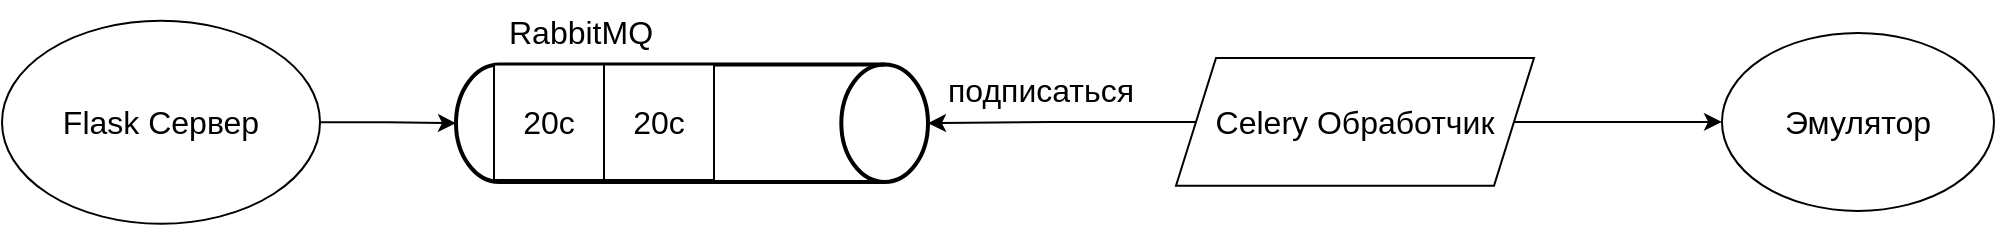 <mxfile version="27.0.9">
  <diagram name="Page-1" id="ckHdrbjYKrRoPWDKsY7T">
    <mxGraphModel dx="1174" dy="849" grid="0" gridSize="10" guides="1" tooltips="1" connect="1" arrows="1" fold="1" page="1" pageScale="1" pageWidth="850" pageHeight="1100" background="none" math="0" shadow="0">
      <root>
        <mxCell id="0" />
        <mxCell id="1" parent="0" />
        <mxCell id="cyO5SLtNT1t_0WRjEy3z-1" value="Flask Сервер" style="ellipse;whiteSpace=wrap;html=1;fontSize=16;" vertex="1" parent="1">
          <mxGeometry x="133" y="631.38" width="159" height="101.5" as="geometry" />
        </mxCell>
        <mxCell id="cyO5SLtNT1t_0WRjEy3z-2" style="edgeStyle=orthogonalEdgeStyle;rounded=0;orthogonalLoop=1;jettySize=auto;html=1;entryX=1;entryY=0.5;entryDx=0;entryDy=0;entryPerimeter=0;fontSize=16;" edge="1" parent="1" source="cyO5SLtNT1t_0WRjEy3z-8" target="cyO5SLtNT1t_0WRjEy3z-3">
          <mxGeometry relative="1" as="geometry">
            <mxPoint x="-235" y="717" as="sourcePoint" />
          </mxGeometry>
        </mxCell>
        <mxCell id="cyO5SLtNT1t_0WRjEy3z-3" value="" style="strokeWidth=2;html=1;shape=mxgraph.flowchart.direct_data;whiteSpace=wrap;rotation=0;fontSize=16;" vertex="1" parent="1">
          <mxGeometry x="360" y="653.25" width="236" height="58.75" as="geometry" />
        </mxCell>
        <mxCell id="cyO5SLtNT1t_0WRjEy3z-4" value="20с" style="rounded=0;whiteSpace=wrap;html=1;fontSize=16;" vertex="1" parent="1">
          <mxGeometry x="434" y="653.25" width="55" height="57.75" as="geometry" />
        </mxCell>
        <mxCell id="cyO5SLtNT1t_0WRjEy3z-5" style="edgeStyle=orthogonalEdgeStyle;rounded=0;orthogonalLoop=1;jettySize=auto;html=1;entryX=0;entryY=0.5;entryDx=0;entryDy=0;entryPerimeter=0;fontSize=16;" edge="1" parent="1" source="cyO5SLtNT1t_0WRjEy3z-1" target="cyO5SLtNT1t_0WRjEy3z-3">
          <mxGeometry relative="1" as="geometry" />
        </mxCell>
        <mxCell id="cyO5SLtNT1t_0WRjEy3z-6" value="RabbitMQ" style="text;html=1;align=center;verticalAlign=middle;resizable=0;points=[];autosize=1;strokeColor=none;fillColor=none;strokeWidth=3;fontSize=16;labelBackgroundColor=default;" vertex="1" parent="1">
          <mxGeometry x="377" y="621.18" width="90" height="31" as="geometry" />
        </mxCell>
        <mxCell id="cyO5SLtNT1t_0WRjEy3z-7" style="edgeStyle=orthogonalEdgeStyle;rounded=0;orthogonalLoop=1;jettySize=auto;html=1;entryX=0;entryY=0.5;entryDx=0;entryDy=0;fontSize=16;" edge="1" parent="1" source="cyO5SLtNT1t_0WRjEy3z-8" target="cyO5SLtNT1t_0WRjEy3z-10">
          <mxGeometry relative="1" as="geometry" />
        </mxCell>
        <mxCell id="cyO5SLtNT1t_0WRjEy3z-8" value="Celery Обработчик" style="shape=parallelogram;perimeter=parallelogramPerimeter;whiteSpace=wrap;html=1;fixedSize=1;fontSize=16;" vertex="1" parent="1">
          <mxGeometry x="720" y="650" width="179" height="63.88" as="geometry" />
        </mxCell>
        <mxCell id="cyO5SLtNT1t_0WRjEy3z-9" value="подписаться" style="text;html=1;align=center;verticalAlign=middle;resizable=0;points=[];autosize=1;strokeColor=none;fillColor=none;fontSize=16;" vertex="1" parent="1">
          <mxGeometry x="596" y="650" width="111" height="31" as="geometry" />
        </mxCell>
        <mxCell id="cyO5SLtNT1t_0WRjEy3z-10" value="Эмулятор" style="ellipse;whiteSpace=wrap;html=1;fontSize=16;" vertex="1" parent="1">
          <mxGeometry x="993" y="637.44" width="136" height="89" as="geometry" />
        </mxCell>
        <mxCell id="cyO5SLtNT1t_0WRjEy3z-11" value="20с" style="rounded=0;whiteSpace=wrap;html=1;fontSize=16;" vertex="1" parent="1">
          <mxGeometry x="379" y="653.25" width="55" height="57.75" as="geometry" />
        </mxCell>
      </root>
    </mxGraphModel>
  </diagram>
</mxfile>
